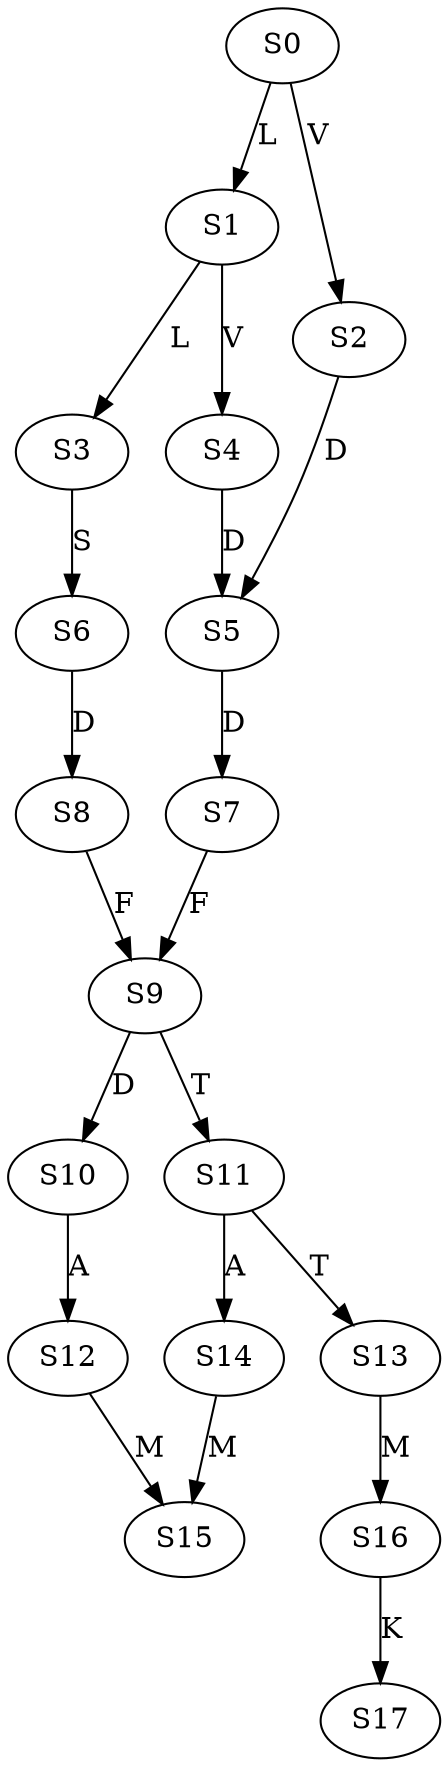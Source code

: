 strict digraph  {
	S0 -> S1 [ label = L ];
	S0 -> S2 [ label = V ];
	S1 -> S3 [ label = L ];
	S1 -> S4 [ label = V ];
	S2 -> S5 [ label = D ];
	S3 -> S6 [ label = S ];
	S4 -> S5 [ label = D ];
	S5 -> S7 [ label = D ];
	S6 -> S8 [ label = D ];
	S7 -> S9 [ label = F ];
	S8 -> S9 [ label = F ];
	S9 -> S10 [ label = D ];
	S9 -> S11 [ label = T ];
	S10 -> S12 [ label = A ];
	S11 -> S13 [ label = T ];
	S11 -> S14 [ label = A ];
	S12 -> S15 [ label = M ];
	S13 -> S16 [ label = M ];
	S14 -> S15 [ label = M ];
	S16 -> S17 [ label = K ];
}
